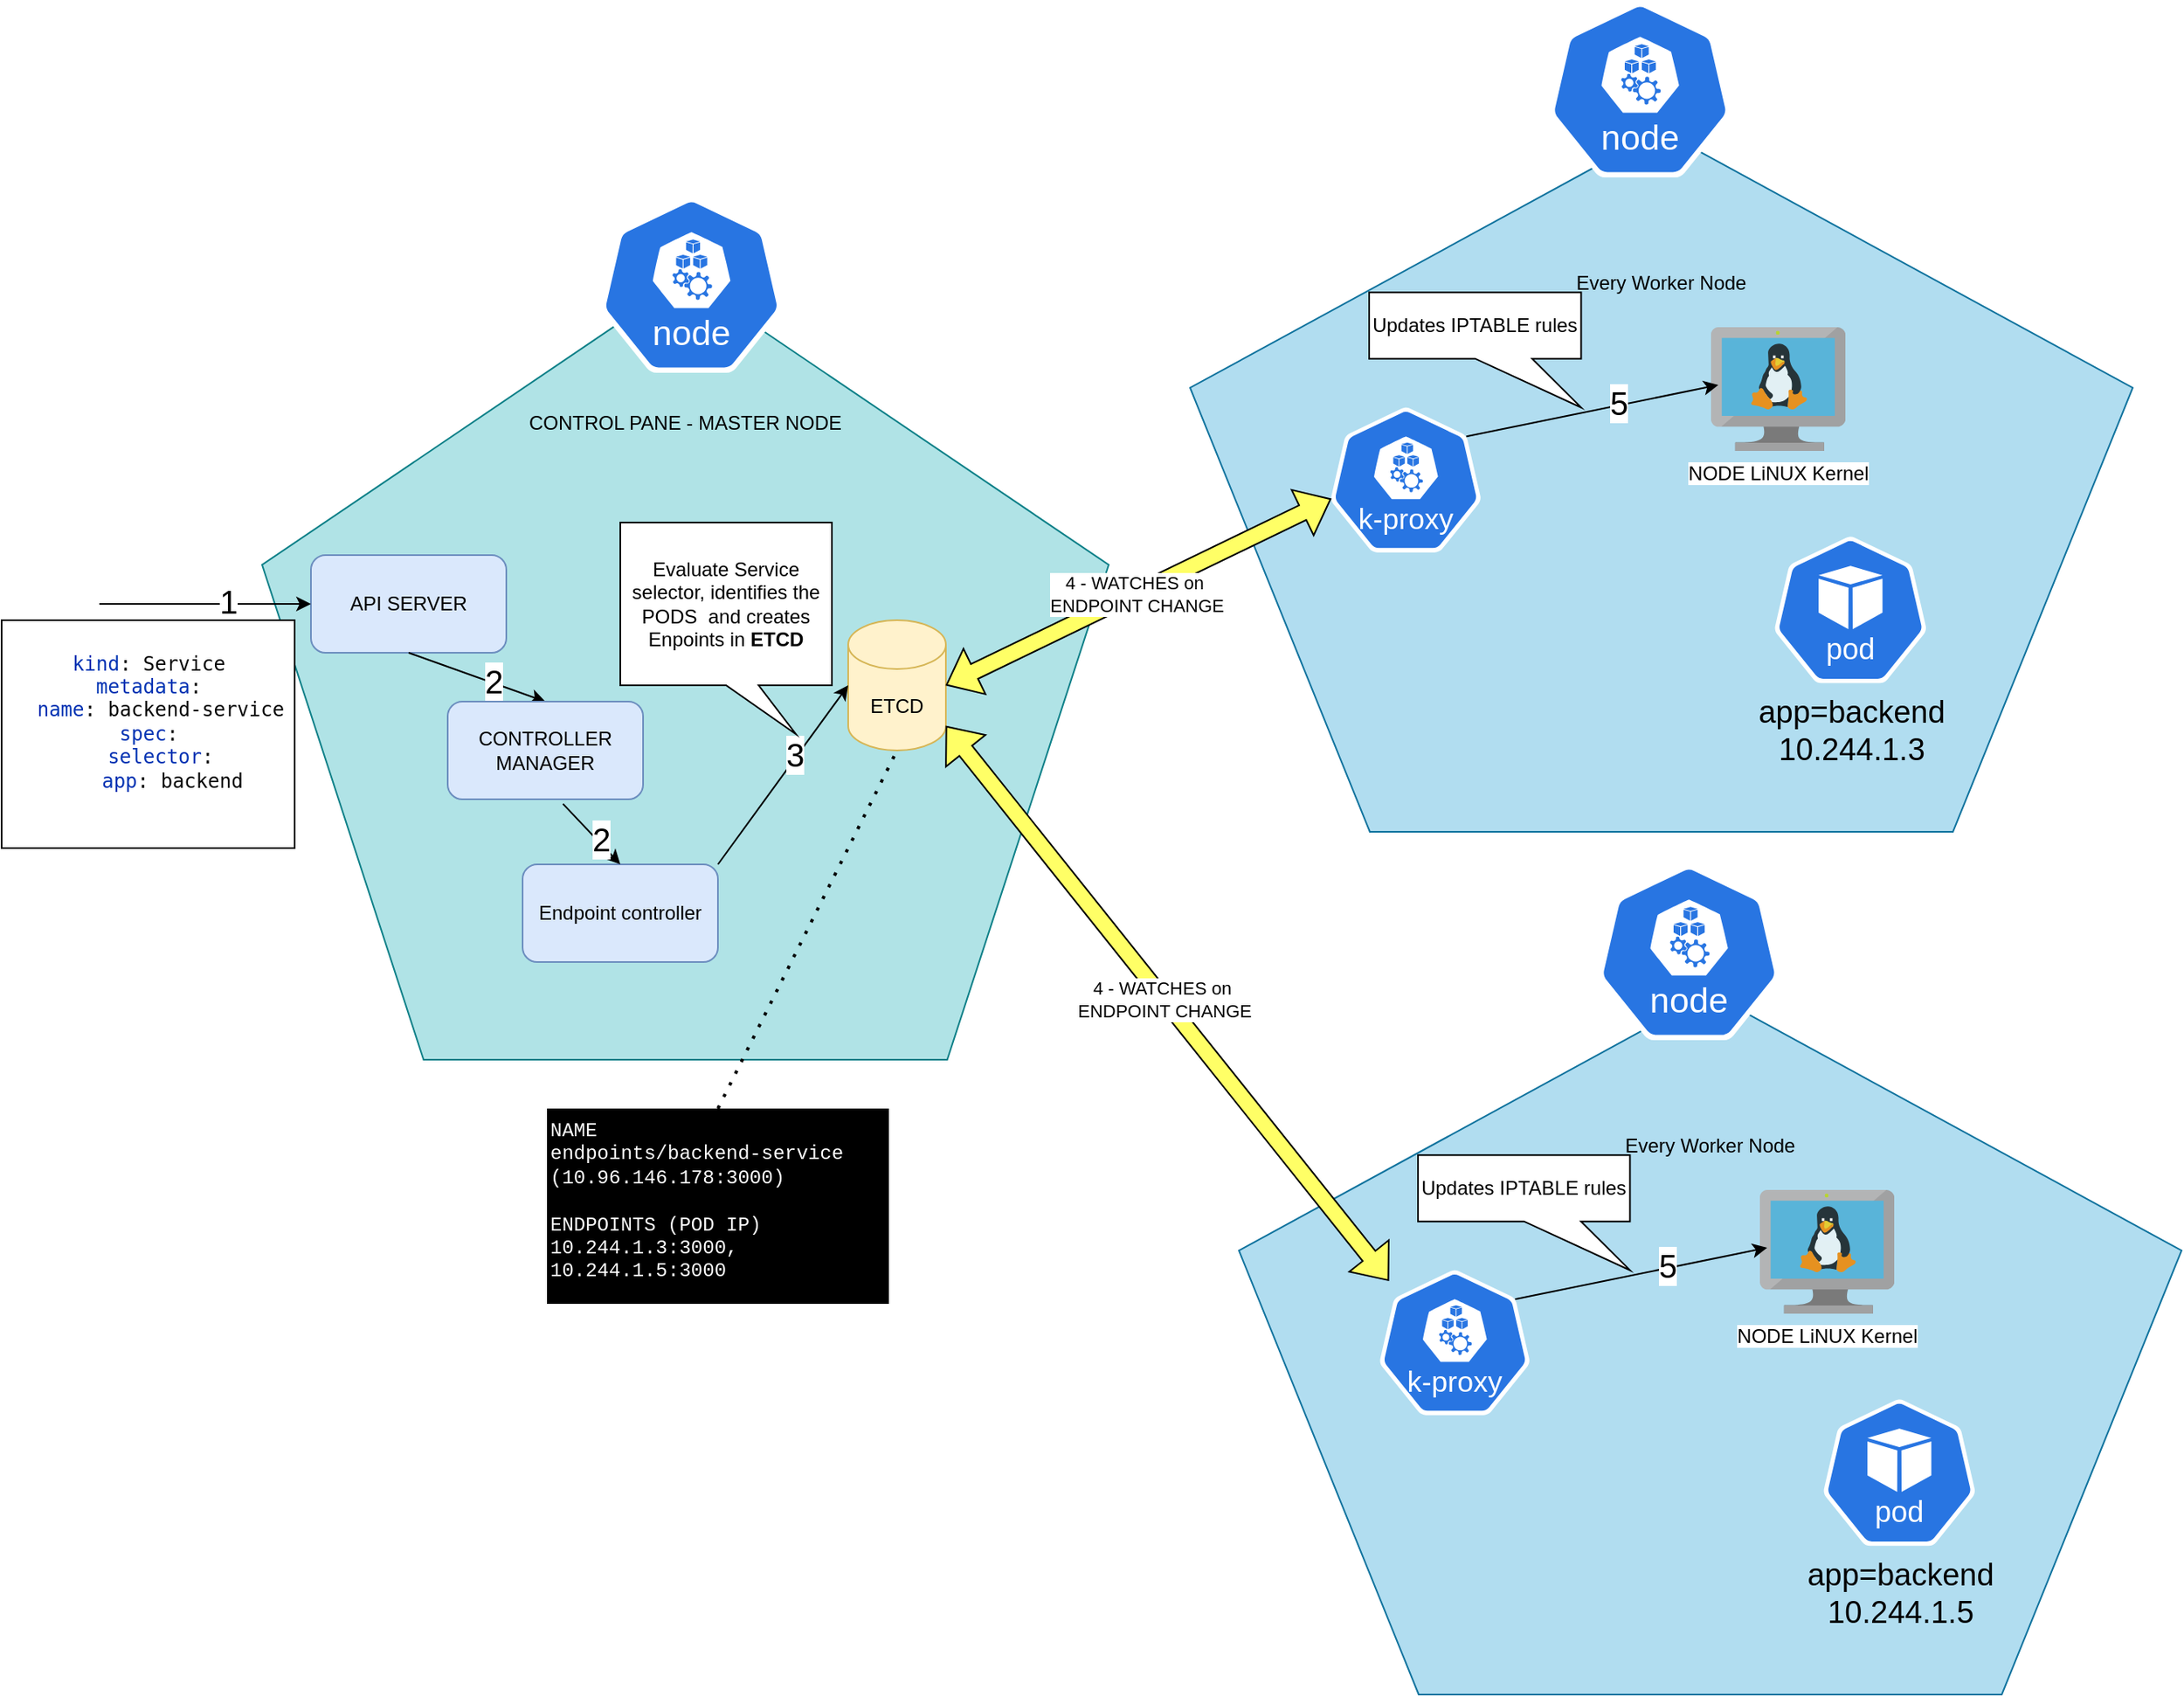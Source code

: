 <mxfile version="26.2.2" pages="2">
  <diagram name="Pagina-1" id="wlCRBC5wy9eOkOmFKai1">
    <mxGraphModel dx="1471" dy="2042" grid="1" gridSize="10" guides="1" tooltips="1" connect="1" arrows="1" fold="1" page="1" pageScale="1" pageWidth="827" pageHeight="1169" math="0" shadow="0">
      <root>
        <mxCell id="0" />
        <mxCell id="1" parent="0" />
        <mxCell id="HDv8PcvIm-5tdW16yh0Z-45" value="" style="group" parent="1" vertex="1" connectable="0">
          <mxGeometry x="780" y="320" width="579" height="510" as="geometry" />
        </mxCell>
        <mxCell id="HDv8PcvIm-5tdW16yh0Z-46" value="Every Worker Node&lt;div&gt;&lt;br&gt;&lt;/div&gt;&lt;div&gt;&lt;br&gt;&lt;/div&gt;&lt;div&gt;&lt;br&gt;&lt;/div&gt;&lt;div&gt;&lt;br&gt;&lt;/div&gt;&lt;div&gt;&lt;br&gt;&lt;/div&gt;&lt;div&gt;&lt;br&gt;&lt;/div&gt;&lt;div&gt;&lt;br&gt;&lt;/div&gt;&lt;div&gt;&lt;br&gt;&lt;/div&gt;&lt;div&gt;&lt;br&gt;&lt;/div&gt;&lt;div&gt;&lt;br&gt;&lt;/div&gt;&lt;div&gt;&lt;br&gt;&lt;/div&gt;&lt;div&gt;&lt;br&gt;&lt;/div&gt;&lt;div&gt;&lt;br&gt;&lt;/div&gt;&lt;div&gt;&lt;br&gt;&lt;/div&gt;&lt;div&gt;&lt;br&gt;&lt;/div&gt;&lt;div&gt;&lt;br&gt;&lt;/div&gt;&lt;div&gt;&lt;br&gt;&lt;/div&gt;" style="whiteSpace=wrap;html=1;shape=mxgraph.basic.pentagon;fillColor=#b1ddf0;strokeColor=#10739e;" parent="HDv8PcvIm-5tdW16yh0Z-45" vertex="1">
          <mxGeometry y="79.333" width="579" height="430.667" as="geometry" />
        </mxCell>
        <mxCell id="HDv8PcvIm-5tdW16yh0Z-47" value="" style="aspect=fixed;sketch=0;html=1;dashed=0;whitespace=wrap;verticalLabelPosition=bottom;verticalAlign=top;fillColor=#2875E2;strokeColor=#ffffff;points=[[0.005,0.63,0],[0.1,0.2,0],[0.9,0.2,0],[0.5,0,0],[0.995,0.63,0],[0.72,0.99,0],[0.5,1,0],[0.28,0.99,0]];shape=mxgraph.kubernetes.icon2;kubernetesLabel=1;prIcon=node" parent="HDv8PcvIm-5tdW16yh0Z-45" vertex="1">
          <mxGeometry x="220.205" width="112.5" height="108" as="geometry" />
        </mxCell>
        <mxCell id="HDv8PcvIm-5tdW16yh0Z-48" value="" style="aspect=fixed;sketch=0;html=1;dashed=0;whitespace=wrap;verticalLabelPosition=bottom;verticalAlign=top;fillColor=#2875E2;strokeColor=#ffffff;points=[[0.005,0.63,0],[0.1,0.2,0],[0.9,0.2,0],[0.5,0,0],[0.995,0.63,0],[0.72,0.99,0],[0.5,1,0],[0.28,0.99,0]];shape=mxgraph.kubernetes.icon2;kubernetesLabel=1;prIcon=k_proxy" parent="HDv8PcvIm-5tdW16yh0Z-45" vertex="1">
          <mxGeometry x="86.234" y="249.333" width="92.71" height="89" as="geometry" />
        </mxCell>
        <mxCell id="HDv8PcvIm-5tdW16yh0Z-49" value="NODE LiNUX Kernel" style="image;sketch=0;aspect=fixed;html=1;points=[];align=center;fontSize=12;image=img/lib/mscae/VM_Linux.svg;" parent="HDv8PcvIm-5tdW16yh0Z-45" vertex="1">
          <mxGeometry x="319.999" y="200" width="82.61" height="76" as="geometry" />
        </mxCell>
        <mxCell id="HDv8PcvIm-5tdW16yh0Z-50" value="" style="endArrow=classic;html=1;rounded=0;entryX=0.054;entryY=0.467;entryDx=0;entryDy=0;exitX=0.9;exitY=0.2;exitDx=0;exitDy=0;exitPerimeter=0;entryPerimeter=0;" parent="HDv8PcvIm-5tdW16yh0Z-45" source="HDv8PcvIm-5tdW16yh0Z-48" target="HDv8PcvIm-5tdW16yh0Z-49" edge="1">
          <mxGeometry width="50" height="50" relative="1" as="geometry">
            <mxPoint x="158.917" y="294.667" as="sourcePoint" />
            <mxPoint x="220.513" y="204" as="targetPoint" />
          </mxGeometry>
        </mxCell>
        <mxCell id="HDv8PcvIm-5tdW16yh0Z-51" value="5" style="edgeLabel;html=1;align=center;verticalAlign=middle;resizable=0;points=[];fontSize=20;" parent="HDv8PcvIm-5tdW16yh0Z-50" vertex="1" connectable="0">
          <mxGeometry x="0.212" y="2" relative="1" as="geometry">
            <mxPoint as="offset" />
          </mxGeometry>
        </mxCell>
        <mxCell id="HDv8PcvIm-5tdW16yh0Z-52" value="&lt;div&gt;&lt;span style=&quot;font-size: 19px;&quot;&gt;app=backend&lt;/span&gt;&lt;/div&gt;&lt;font style=&quot;font-size: 19px;&quot;&gt;10.244.1.5&lt;/font&gt;" style="aspect=fixed;sketch=0;html=1;dashed=0;whitespace=wrap;verticalLabelPosition=bottom;verticalAlign=top;fillColor=#2875E2;strokeColor=#ffffff;points=[[0.005,0.63,0],[0.1,0.2,0],[0.9,0.2,0],[0.5,0,0],[0.995,0.63,0],[0.72,0.99,0],[0.5,1,0],[0.28,0.99,0]];shape=mxgraph.kubernetes.icon2;kubernetesLabel=1;prIcon=pod" parent="HDv8PcvIm-5tdW16yh0Z-45" vertex="1">
          <mxGeometry x="358.795" y="328.667" width="93.75" height="90" as="geometry" />
        </mxCell>
        <mxCell id="HDv8PcvIm-5tdW16yh0Z-53" value="Updates IPTABLE rules" style="shape=callout;whiteSpace=wrap;html=1;perimeter=calloutPerimeter;position2=1;base=35;" parent="HDv8PcvIm-5tdW16yh0Z-45" vertex="1">
          <mxGeometry x="110" y="178.66" width="130.2" height="70.67" as="geometry" />
        </mxCell>
        <mxCell id="HDv8PcvIm-5tdW16yh0Z-35" value="" style="group" parent="1" vertex="1" connectable="0">
          <mxGeometry x="750" y="-210" width="579" height="510" as="geometry" />
        </mxCell>
        <mxCell id="HDv8PcvIm-5tdW16yh0Z-21" value="Every Worker Node&lt;div&gt;&lt;br&gt;&lt;/div&gt;&lt;div&gt;&lt;br&gt;&lt;/div&gt;&lt;div&gt;&lt;br&gt;&lt;/div&gt;&lt;div&gt;&lt;br&gt;&lt;/div&gt;&lt;div&gt;&lt;br&gt;&lt;/div&gt;&lt;div&gt;&lt;br&gt;&lt;/div&gt;&lt;div&gt;&lt;br&gt;&lt;/div&gt;&lt;div&gt;&lt;br&gt;&lt;/div&gt;&lt;div&gt;&lt;br&gt;&lt;/div&gt;&lt;div&gt;&lt;br&gt;&lt;/div&gt;&lt;div&gt;&lt;br&gt;&lt;/div&gt;&lt;div&gt;&lt;br&gt;&lt;/div&gt;&lt;div&gt;&lt;br&gt;&lt;/div&gt;&lt;div&gt;&lt;br&gt;&lt;/div&gt;&lt;div&gt;&lt;br&gt;&lt;/div&gt;&lt;div&gt;&lt;br&gt;&lt;/div&gt;&lt;div&gt;&lt;br&gt;&lt;/div&gt;" style="whiteSpace=wrap;html=1;shape=mxgraph.basic.pentagon;fillColor=#b1ddf0;strokeColor=#10739e;" parent="HDv8PcvIm-5tdW16yh0Z-35" vertex="1">
          <mxGeometry y="79.333" width="579" height="430.667" as="geometry" />
        </mxCell>
        <mxCell id="HDv8PcvIm-5tdW16yh0Z-33" value="" style="aspect=fixed;sketch=0;html=1;dashed=0;whitespace=wrap;verticalLabelPosition=bottom;verticalAlign=top;fillColor=#2875E2;strokeColor=#ffffff;points=[[0.005,0.63,0],[0.1,0.2,0],[0.9,0.2,0],[0.5,0,0],[0.995,0.63,0],[0.72,0.99,0],[0.5,1,0],[0.28,0.99,0]];shape=mxgraph.kubernetes.icon2;kubernetesLabel=1;prIcon=node" parent="HDv8PcvIm-5tdW16yh0Z-35" vertex="1">
          <mxGeometry x="220.205" width="112.5" height="108" as="geometry" />
        </mxCell>
        <mxCell id="HDv8PcvIm-5tdW16yh0Z-39" value="" style="aspect=fixed;sketch=0;html=1;dashed=0;whitespace=wrap;verticalLabelPosition=bottom;verticalAlign=top;fillColor=#2875E2;strokeColor=#ffffff;points=[[0.005,0.63,0],[0.1,0.2,0],[0.9,0.2,0],[0.5,0,0],[0.995,0.63,0],[0.72,0.99,0],[0.5,1,0],[0.28,0.99,0]];shape=mxgraph.kubernetes.icon2;kubernetesLabel=1;prIcon=k_proxy" parent="HDv8PcvIm-5tdW16yh0Z-35" vertex="1">
          <mxGeometry x="86.234" y="249.333" width="92.71" height="89" as="geometry" />
        </mxCell>
        <mxCell id="HDv8PcvIm-5tdW16yh0Z-40" value="NODE LiNUX Kernel" style="image;sketch=0;aspect=fixed;html=1;points=[];align=center;fontSize=12;image=img/lib/mscae/VM_Linux.svg;" parent="HDv8PcvIm-5tdW16yh0Z-35" vertex="1">
          <mxGeometry x="319.999" y="200" width="82.61" height="76" as="geometry" />
        </mxCell>
        <mxCell id="HDv8PcvIm-5tdW16yh0Z-26" value="" style="endArrow=classic;html=1;rounded=0;entryX=0.054;entryY=0.467;entryDx=0;entryDy=0;exitX=0.9;exitY=0.2;exitDx=0;exitDy=0;exitPerimeter=0;entryPerimeter=0;" parent="HDv8PcvIm-5tdW16yh0Z-35" source="HDv8PcvIm-5tdW16yh0Z-39" target="HDv8PcvIm-5tdW16yh0Z-40" edge="1">
          <mxGeometry width="50" height="50" relative="1" as="geometry">
            <mxPoint x="158.917" y="294.667" as="sourcePoint" />
            <mxPoint x="220.513" y="204" as="targetPoint" />
          </mxGeometry>
        </mxCell>
        <mxCell id="HDv8PcvIm-5tdW16yh0Z-27" value="5" style="edgeLabel;html=1;align=center;verticalAlign=middle;resizable=0;points=[];fontSize=20;" parent="HDv8PcvIm-5tdW16yh0Z-26" vertex="1" connectable="0">
          <mxGeometry x="0.212" y="2" relative="1" as="geometry">
            <mxPoint as="offset" />
          </mxGeometry>
        </mxCell>
        <mxCell id="HDv8PcvIm-5tdW16yh0Z-41" value="&lt;div&gt;&lt;span style=&quot;font-size: 19px;&quot;&gt;app=backend&lt;/span&gt;&lt;/div&gt;&lt;font style=&quot;font-size: 19px;&quot;&gt;10.244.1.3&lt;/font&gt;" style="aspect=fixed;sketch=0;html=1;dashed=0;whitespace=wrap;verticalLabelPosition=bottom;verticalAlign=top;fillColor=#2875E2;strokeColor=#ffffff;points=[[0.005,0.63,0],[0.1,0.2,0],[0.9,0.2,0],[0.5,0,0],[0.995,0.63,0],[0.72,0.99,0],[0.5,1,0],[0.28,0.99,0]];shape=mxgraph.kubernetes.icon2;kubernetesLabel=1;prIcon=pod" parent="HDv8PcvIm-5tdW16yh0Z-35" vertex="1">
          <mxGeometry x="358.795" y="328.667" width="93.75" height="90" as="geometry" />
        </mxCell>
        <mxCell id="HDv8PcvIm-5tdW16yh0Z-43" value="Updates IPTABLE rules" style="shape=callout;whiteSpace=wrap;html=1;perimeter=calloutPerimeter;position2=1;base=35;" parent="HDv8PcvIm-5tdW16yh0Z-35" vertex="1">
          <mxGeometry x="110" y="178.66" width="130.2" height="70.67" as="geometry" />
        </mxCell>
        <mxCell id="HDv8PcvIm-5tdW16yh0Z-16" value="CONTROL PANE - MASTER NODE&lt;div&gt;&lt;br&gt;&lt;/div&gt;&lt;div&gt;&lt;br&gt;&lt;/div&gt;&lt;div&gt;&lt;br&gt;&lt;/div&gt;&lt;div&gt;&lt;br&gt;&lt;/div&gt;&lt;div&gt;&lt;br&gt;&lt;/div&gt;&lt;div&gt;&lt;br&gt;&lt;/div&gt;&lt;div&gt;&lt;br&gt;&lt;/div&gt;&lt;div&gt;&lt;br&gt;&lt;/div&gt;&lt;div&gt;&lt;br&gt;&lt;/div&gt;&lt;div&gt;&lt;br&gt;&lt;/div&gt;&lt;div&gt;&lt;br&gt;&lt;/div&gt;&lt;div&gt;&lt;br&gt;&lt;/div&gt;&lt;div&gt;&lt;br&gt;&lt;/div&gt;&lt;div&gt;&lt;br&gt;&lt;/div&gt;&lt;div&gt;&lt;br&gt;&lt;/div&gt;&lt;div&gt;&lt;br&gt;&lt;/div&gt;&lt;div&gt;&lt;br&gt;&lt;/div&gt;&lt;div&gt;&lt;br&gt;&lt;/div&gt;&lt;div&gt;&lt;br&gt;&lt;/div&gt;&lt;div&gt;&lt;br&gt;&lt;/div&gt;&lt;div&gt;&lt;br&gt;&lt;/div&gt;" style="whiteSpace=wrap;html=1;shape=mxgraph.basic.pentagon;fillColor=#b0e3e6;strokeColor=#0e8088;" parent="1" vertex="1">
          <mxGeometry x="180" y="-40" width="520" height="480" as="geometry" />
        </mxCell>
        <mxCell id="HDv8PcvIm-5tdW16yh0Z-1" value="API SERVER" style="rounded=1;whiteSpace=wrap;html=1;fillColor=#dae8fc;strokeColor=#6c8ebf;" parent="1" vertex="1">
          <mxGeometry x="210" y="130" width="120" height="60" as="geometry" />
        </mxCell>
        <mxCell id="HDv8PcvIm-5tdW16yh0Z-2" value="" style="endArrow=classic;html=1;rounded=0;entryX=0;entryY=0.5;entryDx=0;entryDy=0;" parent="1" target="HDv8PcvIm-5tdW16yh0Z-1" edge="1">
          <mxGeometry width="50" height="50" relative="1" as="geometry">
            <mxPoint x="80" y="160" as="sourcePoint" />
            <mxPoint x="130" y="130" as="targetPoint" />
          </mxGeometry>
        </mxCell>
        <mxCell id="HDv8PcvIm-5tdW16yh0Z-5" value="1" style="edgeLabel;html=1;align=center;verticalAlign=middle;resizable=0;points=[];fontSize=20;" parent="HDv8PcvIm-5tdW16yh0Z-2" vertex="1" connectable="0">
          <mxGeometry x="0.212" y="2" relative="1" as="geometry">
            <mxPoint as="offset" />
          </mxGeometry>
        </mxCell>
        <mxCell id="HDv8PcvIm-5tdW16yh0Z-4" value="&lt;div style=&quot;background-color:#ffffff;color:#080808&quot;&gt;&lt;pre style=&quot;font-family:&#39;JetBrains Mono&#39;,monospace;font-size:9,8pt;&quot;&gt;&lt;span style=&quot;color:#0033b3;&quot;&gt;kind&lt;/span&gt;: Service&lt;br&gt;&lt;span style=&quot;color:#0033b3;&quot;&gt;metadata&lt;/span&gt;:&lt;br&gt;  &lt;span style=&quot;color:#0033b3;&quot;&gt;name&lt;/span&gt;: backend-service&lt;br&gt;&lt;span style=&quot;color:#0033b3;&quot;&gt;spec&lt;/span&gt;:&lt;br&gt;  &lt;span style=&quot;color:#0033b3;&quot;&gt;selector&lt;/span&gt;:&lt;br&gt;    &lt;span style=&quot;color:#0033b3;&quot;&gt;app&lt;/span&gt;: backend&lt;/pre&gt;&lt;/div&gt;&lt;font face=&quot;Courier New&quot;&gt;&lt;br&gt;&lt;/font&gt;" style="text;html=1;align=center;verticalAlign=middle;resizable=0;points=[];autosize=1;strokeColor=default;fillColor=default;" parent="1" vertex="1">
          <mxGeometry x="20" y="170" width="180" height="140" as="geometry" />
        </mxCell>
        <mxCell id="HDv8PcvIm-5tdW16yh0Z-6" value="ETCD" style="shape=cylinder3;whiteSpace=wrap;html=1;boundedLbl=1;backgroundOutline=1;size=15;fillColor=#fff2cc;strokeColor=#d6b656;" parent="1" vertex="1">
          <mxGeometry x="540" y="170" width="60" height="80" as="geometry" />
        </mxCell>
        <mxCell id="HDv8PcvIm-5tdW16yh0Z-7" value="" style="endArrow=classic;html=1;rounded=0;entryX=0.5;entryY=0;entryDx=0;entryDy=0;exitX=0.5;exitY=1;exitDx=0;exitDy=0;" parent="1" source="HDv8PcvIm-5tdW16yh0Z-1" target="HDv8PcvIm-5tdW16yh0Z-11" edge="1">
          <mxGeometry width="50" height="50" relative="1" as="geometry">
            <mxPoint x="90" y="170" as="sourcePoint" />
            <mxPoint x="220" y="170" as="targetPoint" />
          </mxGeometry>
        </mxCell>
        <mxCell id="HDv8PcvIm-5tdW16yh0Z-8" value="2" style="edgeLabel;html=1;align=center;verticalAlign=middle;resizable=0;points=[];fontSize=20;" parent="HDv8PcvIm-5tdW16yh0Z-7" vertex="1" connectable="0">
          <mxGeometry x="0.212" y="2" relative="1" as="geometry">
            <mxPoint as="offset" />
          </mxGeometry>
        </mxCell>
        <mxCell id="HDv8PcvIm-5tdW16yh0Z-11" value="CONTROLLER MANAGER" style="rounded=1;whiteSpace=wrap;html=1;fillColor=#dae8fc;strokeColor=#6c8ebf;" parent="1" vertex="1">
          <mxGeometry x="294" y="220" width="120" height="60" as="geometry" />
        </mxCell>
        <mxCell id="HDv8PcvIm-5tdW16yh0Z-12" value="Endpoint controller" style="rounded=1;whiteSpace=wrap;html=1;fillColor=#dae8fc;strokeColor=#6c8ebf;" parent="1" vertex="1">
          <mxGeometry x="340" y="320" width="120" height="60" as="geometry" />
        </mxCell>
        <mxCell id="HDv8PcvIm-5tdW16yh0Z-13" value="" style="endArrow=classic;html=1;rounded=0;entryX=0.5;entryY=0;entryDx=0;entryDy=0;exitX=0.59;exitY=1.047;exitDx=0;exitDy=0;exitPerimeter=0;" parent="1" source="HDv8PcvIm-5tdW16yh0Z-11" target="HDv8PcvIm-5tdW16yh0Z-12" edge="1">
          <mxGeometry width="50" height="50" relative="1" as="geometry">
            <mxPoint x="460" y="270" as="sourcePoint" />
            <mxPoint x="570" y="320" as="targetPoint" />
          </mxGeometry>
        </mxCell>
        <mxCell id="HDv8PcvIm-5tdW16yh0Z-14" value="2" style="edgeLabel;html=1;align=center;verticalAlign=middle;resizable=0;points=[];fontSize=20;" parent="HDv8PcvIm-5tdW16yh0Z-13" vertex="1" connectable="0">
          <mxGeometry x="0.212" y="2" relative="1" as="geometry">
            <mxPoint as="offset" />
          </mxGeometry>
        </mxCell>
        <mxCell id="HDv8PcvIm-5tdW16yh0Z-17" value="" style="endArrow=classic;html=1;rounded=0;entryX=0;entryY=0.5;entryDx=0;entryDy=0;exitX=1;exitY=0;exitDx=0;exitDy=0;entryPerimeter=0;" parent="1" source="HDv8PcvIm-5tdW16yh0Z-12" target="HDv8PcvIm-5tdW16yh0Z-6" edge="1">
          <mxGeometry width="50" height="50" relative="1" as="geometry">
            <mxPoint x="375" y="293" as="sourcePoint" />
            <mxPoint x="410" y="330" as="targetPoint" />
          </mxGeometry>
        </mxCell>
        <mxCell id="HDv8PcvIm-5tdW16yh0Z-18" value="3" style="edgeLabel;html=1;align=center;verticalAlign=middle;resizable=0;points=[];fontSize=20;" parent="HDv8PcvIm-5tdW16yh0Z-17" vertex="1" connectable="0">
          <mxGeometry x="0.212" y="2" relative="1" as="geometry">
            <mxPoint as="offset" />
          </mxGeometry>
        </mxCell>
        <mxCell id="HDv8PcvIm-5tdW16yh0Z-19" value="Evaluate Service selector, identifies the PODS&amp;nbsp; and creates&lt;div&gt;Enpoints in &lt;b&gt;ETCD&lt;/b&gt;&lt;/div&gt;" style="shape=callout;whiteSpace=wrap;html=1;perimeter=calloutPerimeter;position2=0.83;" parent="1" vertex="1">
          <mxGeometry x="400" y="110" width="130" height="130" as="geometry" />
        </mxCell>
        <mxCell id="HDv8PcvIm-5tdW16yh0Z-20" value="NAME                        &#xa;endpoints/backend-service (10.96.146.178:3000)&#xa;&#xa;ENDPOINTS (POD IP)          &#xa;10.244.1.3:3000,&#xa;10.244.1.5:3000   " style="text;whiteSpace=wrap;fontFamily=Courier New;fillColor=#000000;fontColor=#FFFFFF;" parent="1" vertex="1">
          <mxGeometry x="355" y="470" width="210" height="120" as="geometry" />
        </mxCell>
        <mxCell id="HDv8PcvIm-5tdW16yh0Z-23" value="" style="shape=flexArrow;endArrow=classic;startArrow=classic;html=1;rounded=0;entryX=0.005;entryY=0.63;entryDx=0;entryDy=0;exitX=1;exitY=0.5;exitDx=0;exitDy=0;exitPerimeter=0;fillColor=#FFFF66;entryPerimeter=0;" parent="1" source="HDv8PcvIm-5tdW16yh0Z-6" target="HDv8PcvIm-5tdW16yh0Z-39" edge="1">
          <mxGeometry width="100" height="100" relative="1" as="geometry">
            <mxPoint x="690" y="210" as="sourcePoint" />
            <mxPoint x="780" y="150" as="targetPoint" />
          </mxGeometry>
        </mxCell>
        <mxCell id="HDv8PcvIm-5tdW16yh0Z-24" value="4 - WATCHES on&amp;nbsp;&lt;div&gt;ENDPOINT CHANGE&lt;/div&gt;" style="edgeLabel;html=1;align=center;verticalAlign=middle;resizable=0;points=[];" parent="HDv8PcvIm-5tdW16yh0Z-23" vertex="1" connectable="0">
          <mxGeometry x="-0.015" relative="1" as="geometry">
            <mxPoint as="offset" />
          </mxGeometry>
        </mxCell>
        <mxCell id="HDv8PcvIm-5tdW16yh0Z-29" value="" style="shape=flexArrow;endArrow=classic;startArrow=classic;html=1;rounded=0;entryX=0.063;entryY=0.073;entryDx=0;entryDy=0;exitX=1;exitY=1;exitDx=0;exitDy=-15;exitPerimeter=0;fillColor=#FFFF66;entryPerimeter=0;" parent="1" source="HDv8PcvIm-5tdW16yh0Z-6" target="HDv8PcvIm-5tdW16yh0Z-48" edge="1">
          <mxGeometry width="100" height="100" relative="1" as="geometry">
            <mxPoint x="610" y="220" as="sourcePoint" />
            <mxPoint x="865.23" y="360.16" as="targetPoint" />
          </mxGeometry>
        </mxCell>
        <mxCell id="HDv8PcvIm-5tdW16yh0Z-30" value="4 - WATCHES on&amp;nbsp;&lt;div&gt;ENDPOINT CHANGE&lt;/div&gt;" style="edgeLabel;html=1;align=center;verticalAlign=middle;resizable=0;points=[];" parent="HDv8PcvIm-5tdW16yh0Z-29" vertex="1" connectable="0">
          <mxGeometry x="-0.015" relative="1" as="geometry">
            <mxPoint as="offset" />
          </mxGeometry>
        </mxCell>
        <mxCell id="HDv8PcvIm-5tdW16yh0Z-31" value="" style="endArrow=none;dashed=1;html=1;dashPattern=1 3;strokeWidth=2;rounded=0;entryX=0.5;entryY=1;entryDx=0;entryDy=0;entryPerimeter=0;exitX=0.5;exitY=0;exitDx=0;exitDy=0;" parent="1" source="HDv8PcvIm-5tdW16yh0Z-20" target="HDv8PcvIm-5tdW16yh0Z-6" edge="1">
          <mxGeometry width="50" height="50" relative="1" as="geometry">
            <mxPoint x="770" y="230" as="sourcePoint" />
            <mxPoint x="820" y="180" as="targetPoint" />
          </mxGeometry>
        </mxCell>
        <mxCell id="HDv8PcvIm-5tdW16yh0Z-32" value="" style="aspect=fixed;sketch=0;html=1;dashed=0;whitespace=wrap;verticalLabelPosition=bottom;verticalAlign=top;fillColor=#2875E2;strokeColor=#ffffff;points=[[0.005,0.63,0],[0.1,0.2,0],[0.9,0.2,0],[0.5,0,0],[0.995,0.63,0],[0.72,0.99,0],[0.5,1,0],[0.28,0.99,0]];shape=mxgraph.kubernetes.icon2;kubernetesLabel=1;prIcon=node" parent="1" vertex="1">
          <mxGeometry x="387.5" y="-90" width="112.5" height="108" as="geometry" />
        </mxCell>
      </root>
    </mxGraphModel>
  </diagram>
  <diagram id="m2rJpUFRkToWJrqVT9XN" name="Pagina-2">
    <mxGraphModel dx="910" dy="459" grid="1" gridSize="10" guides="1" tooltips="1" connect="1" arrows="1" fold="1" page="1" pageScale="1" pageWidth="827" pageHeight="1169" math="0" shadow="0">
      <root>
        <mxCell id="0" />
        <mxCell id="1" parent="0" />
      </root>
    </mxGraphModel>
  </diagram>
</mxfile>
